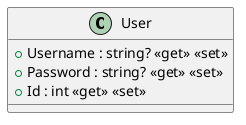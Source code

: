 @startuml
class User {
    + Username : string? <<get>> <<set>>
    + Password : string? <<get>> <<set>>
    + Id : int <<get>> <<set>>
}
@enduml
